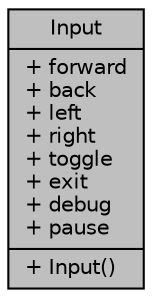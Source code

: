 digraph "Input"
{
 // LATEX_PDF_SIZE
  edge [fontname="Helvetica",fontsize="10",labelfontname="Helvetica",labelfontsize="10"];
  node [fontname="Helvetica",fontsize="10",shape=record];
  Node1 [label="{Input\n|+ forward\l+ back\l+ left\l+ right\l+ toggle\l+ exit\l+ debug\l+ pause\l|+ Input()\l}",height=0.2,width=0.4,color="black", fillcolor="grey75", style="filled", fontcolor="black",tooltip="Holds the variables for the keys being pressed on the keyboard."];
}
